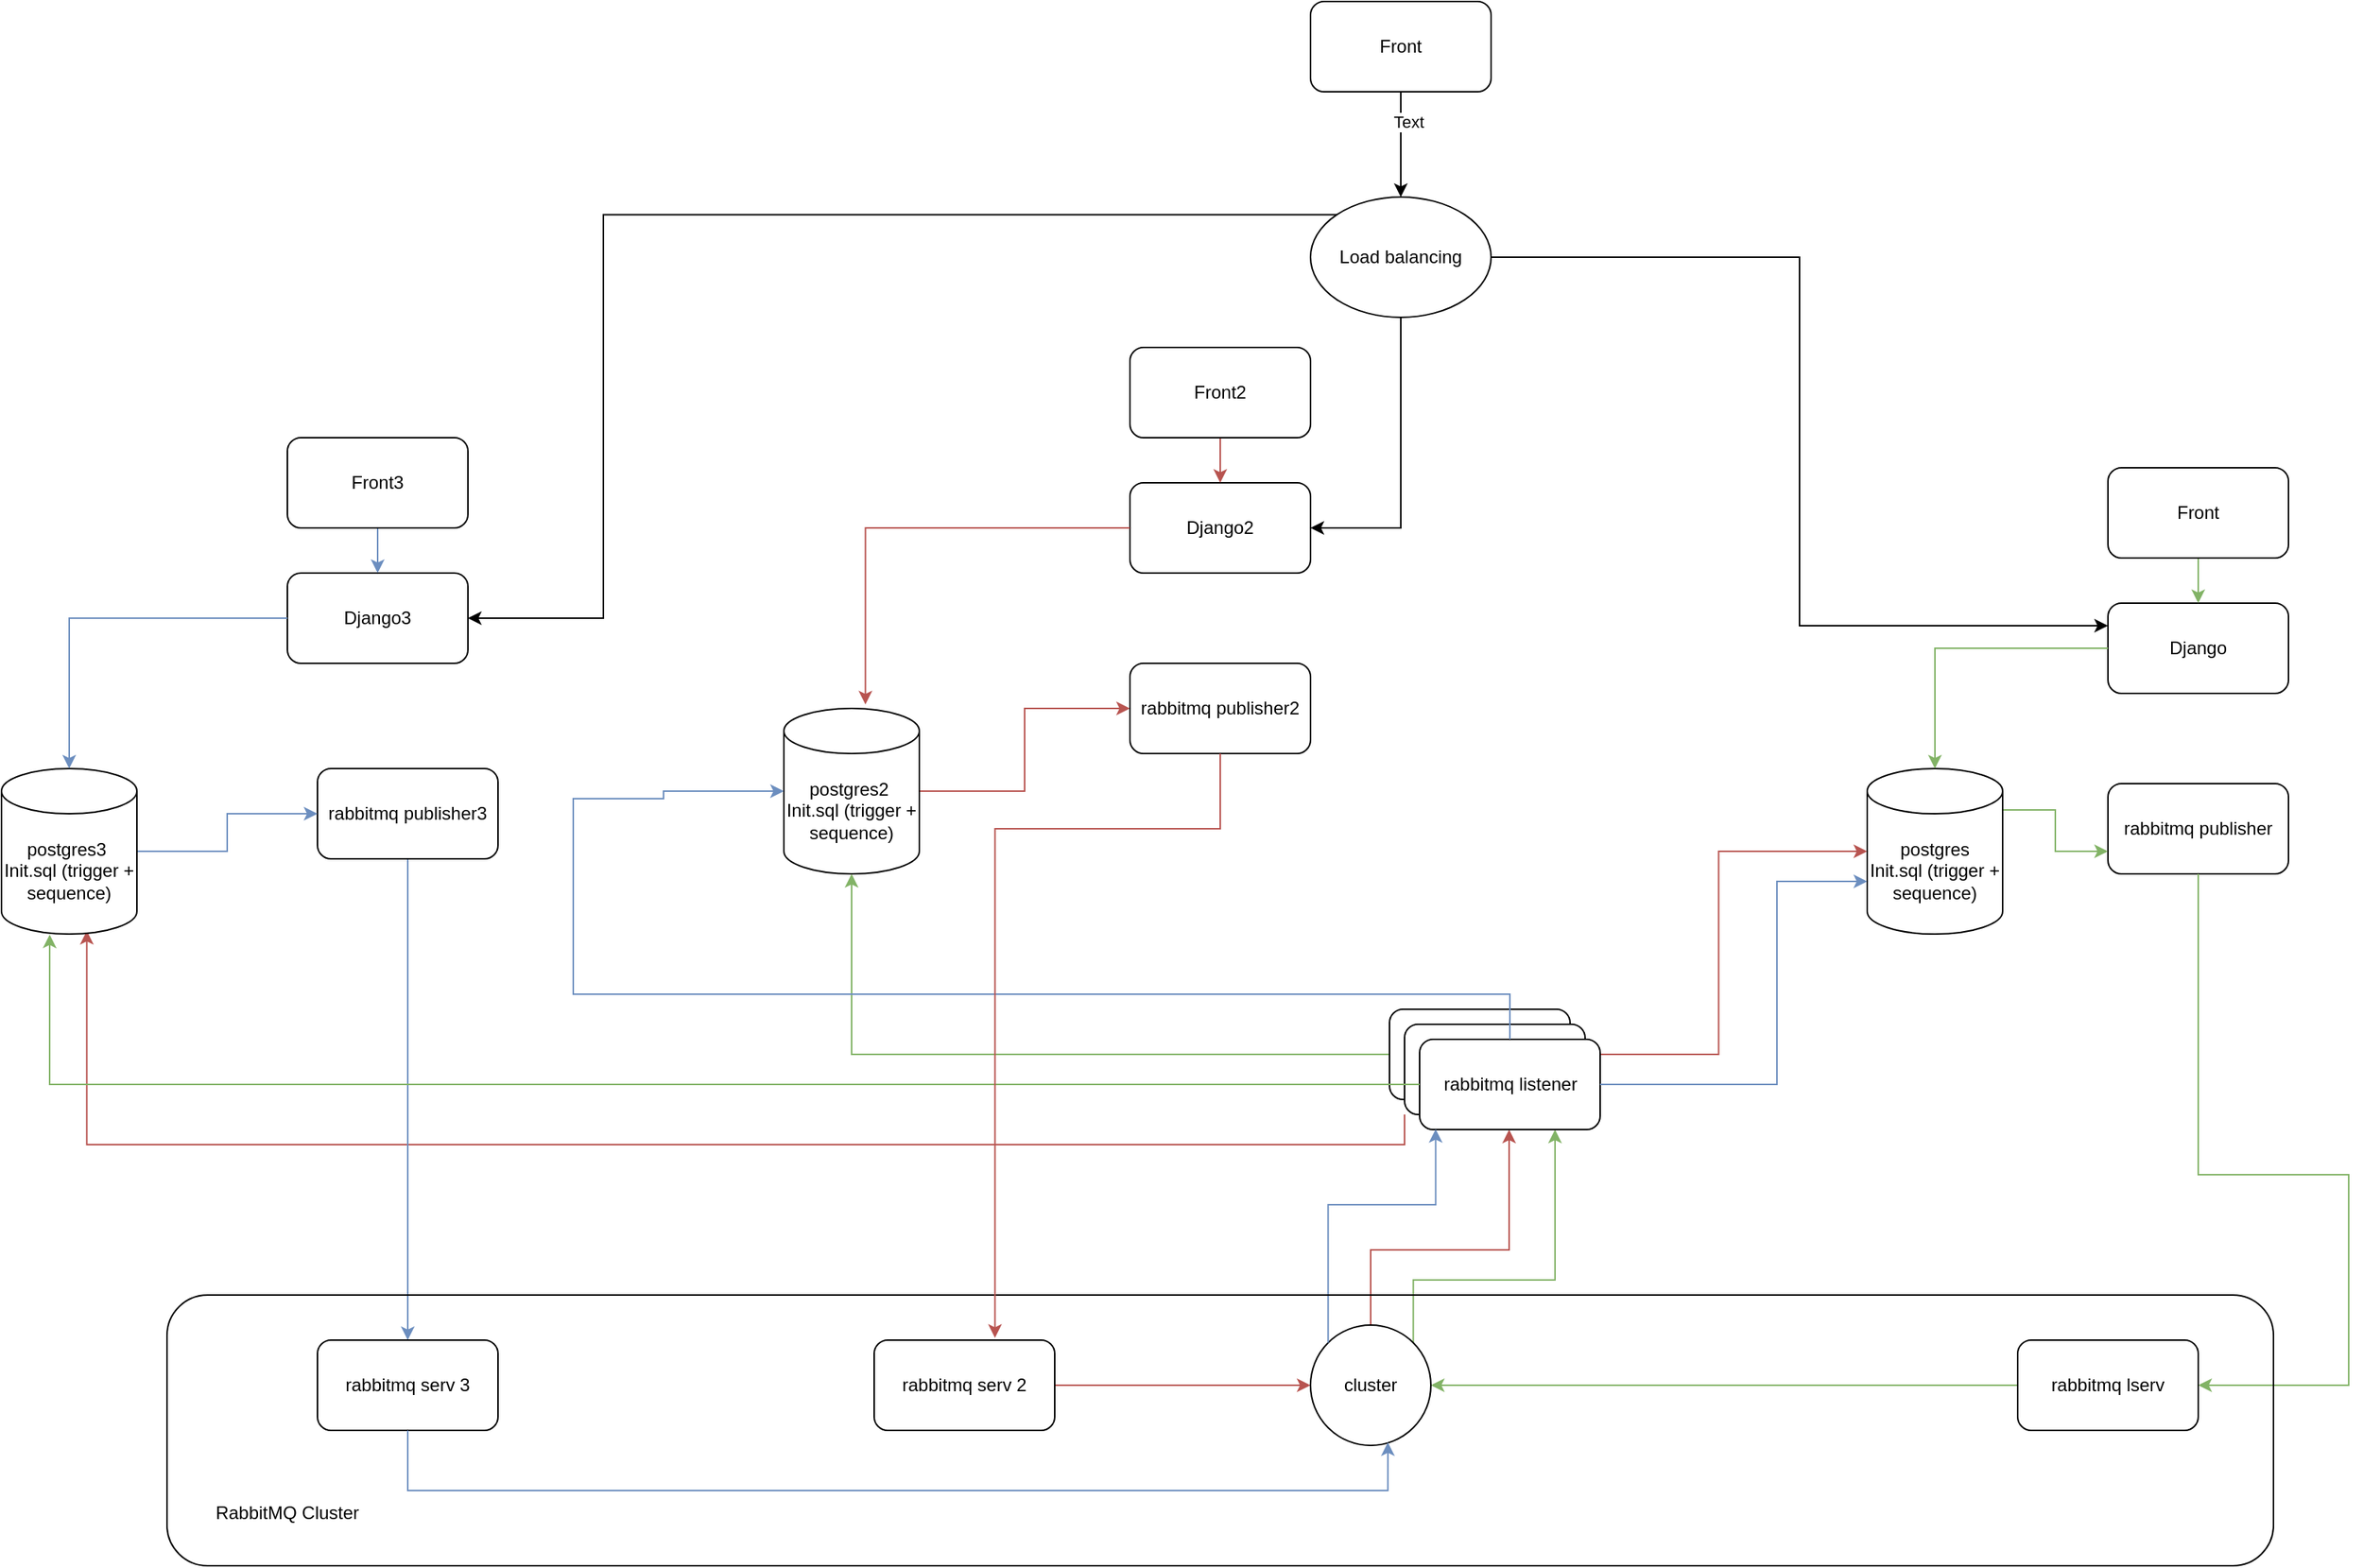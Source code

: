 <mxfile version="22.0.8" type="device">
  <diagram name="Page-1" id="3E8s8puZwwnY_T35vl8T">
    <mxGraphModel dx="1607" dy="2555" grid="1" gridSize="10" guides="1" tooltips="1" connect="1" arrows="1" fold="1" page="1" pageScale="1" pageWidth="1169" pageHeight="1654" math="0" shadow="0">
      <root>
        <mxCell id="0" />
        <mxCell id="1" parent="0" />
        <mxCell id="tT0863pODjU1dEAfrBTs-1" value="Django" style="rounded=1;whiteSpace=wrap;html=1;" parent="1" vertex="1">
          <mxGeometry x="1820" y="-420" width="120" height="60" as="geometry" />
        </mxCell>
        <mxCell id="tT0863pODjU1dEAfrBTs-2" style="edgeStyle=orthogonalEdgeStyle;rounded=0;orthogonalLoop=1;jettySize=auto;html=1;exitX=0.5;exitY=1;exitDx=0;exitDy=0;entryX=0.5;entryY=0;entryDx=0;entryDy=0;fillColor=#d5e8d4;strokeColor=#82b366;" parent="1" source="tT0863pODjU1dEAfrBTs-3" target="tT0863pODjU1dEAfrBTs-1" edge="1">
          <mxGeometry relative="1" as="geometry" />
        </mxCell>
        <mxCell id="tT0863pODjU1dEAfrBTs-3" value="Front" style="rounded=1;whiteSpace=wrap;html=1;" parent="1" vertex="1">
          <mxGeometry x="1820" y="-510" width="120" height="60" as="geometry" />
        </mxCell>
        <mxCell id="tT0863pODjU1dEAfrBTs-5" value="rabbitmq publisher" style="rounded=1;whiteSpace=wrap;html=1;" parent="1" vertex="1">
          <mxGeometry x="1820" y="-300" width="120" height="60" as="geometry" />
        </mxCell>
        <mxCell id="tT0863pODjU1dEAfrBTs-6" style="edgeStyle=orthogonalEdgeStyle;rounded=0;orthogonalLoop=1;jettySize=auto;html=1;entryX=1;entryY=0.5;entryDx=0;entryDy=0;fillColor=#d5e8d4;strokeColor=#82b366;exitX=0.5;exitY=1;exitDx=0;exitDy=0;" parent="1" source="tT0863pODjU1dEAfrBTs-5" target="tT0863pODjU1dEAfrBTs-25" edge="1">
          <mxGeometry relative="1" as="geometry">
            <Array as="points">
              <mxPoint x="1880" y="-40" />
              <mxPoint x="1980" y="-40" />
              <mxPoint x="1980" y="100" />
            </Array>
            <mxPoint x="1880" y="-150" as="sourcePoint" />
          </mxGeometry>
        </mxCell>
        <mxCell id="tT0863pODjU1dEAfrBTs-8" style="edgeStyle=orthogonalEdgeStyle;rounded=0;orthogonalLoop=1;jettySize=auto;html=1;exitX=1;exitY=0;exitDx=0;exitDy=27.5;exitPerimeter=0;entryX=0;entryY=0.75;entryDx=0;entryDy=0;fillColor=#d5e8d4;strokeColor=#82b366;" parent="1" source="tT0863pODjU1dEAfrBTs-9" target="tT0863pODjU1dEAfrBTs-5" edge="1">
          <mxGeometry relative="1" as="geometry" />
        </mxCell>
        <mxCell id="tT0863pODjU1dEAfrBTs-9" value="postgres&lt;br&gt;Init.sql (trigger + sequence)" style="shape=cylinder3;whiteSpace=wrap;html=1;boundedLbl=1;backgroundOutline=1;size=15;" parent="1" vertex="1">
          <mxGeometry x="1660" y="-310" width="90" height="110" as="geometry" />
        </mxCell>
        <mxCell id="tT0863pODjU1dEAfrBTs-11" value="Django2" style="rounded=1;whiteSpace=wrap;html=1;" parent="1" vertex="1">
          <mxGeometry x="1170" y="-500" width="120" height="60" as="geometry" />
        </mxCell>
        <mxCell id="tT0863pODjU1dEAfrBTs-12" style="edgeStyle=orthogonalEdgeStyle;rounded=0;orthogonalLoop=1;jettySize=auto;html=1;exitX=0.5;exitY=1;exitDx=0;exitDy=0;fillColor=#f8cecc;strokeColor=#b85450;" parent="1" source="tT0863pODjU1dEAfrBTs-13" target="tT0863pODjU1dEAfrBTs-11" edge="1">
          <mxGeometry relative="1" as="geometry" />
        </mxCell>
        <mxCell id="tT0863pODjU1dEAfrBTs-13" value="Front2" style="rounded=1;whiteSpace=wrap;html=1;" parent="1" vertex="1">
          <mxGeometry x="1170" y="-590" width="120" height="60" as="geometry" />
        </mxCell>
        <mxCell id="tT0863pODjU1dEAfrBTs-15" value="rabbitmq publisher2" style="rounded=1;whiteSpace=wrap;html=1;" parent="1" vertex="1">
          <mxGeometry x="1170" y="-380" width="120" height="60" as="geometry" />
        </mxCell>
        <mxCell id="tT0863pODjU1dEAfrBTs-18" style="edgeStyle=orthogonalEdgeStyle;rounded=0;orthogonalLoop=1;jettySize=auto;html=1;entryX=0;entryY=0.5;entryDx=0;entryDy=0;fillColor=#f8cecc;strokeColor=#b85450;exitX=1;exitY=0.5;exitDx=0;exitDy=0;exitPerimeter=0;" parent="1" source="tT0863pODjU1dEAfrBTs-19" target="tT0863pODjU1dEAfrBTs-15" edge="1">
          <mxGeometry relative="1" as="geometry">
            <mxPoint x="1042.91" y="-292.02" as="sourcePoint" />
          </mxGeometry>
        </mxCell>
        <mxCell id="tT0863pODjU1dEAfrBTs-19" value="postgres2&amp;nbsp;&lt;br&gt;Init.sql (trigger + sequence)" style="shape=cylinder3;whiteSpace=wrap;html=1;boundedLbl=1;backgroundOutline=1;size=15;" parent="1" vertex="1">
          <mxGeometry x="940" y="-350" width="90" height="110" as="geometry" />
        </mxCell>
        <mxCell id="tT0863pODjU1dEAfrBTs-22" style="edgeStyle=orthogonalEdgeStyle;rounded=0;orthogonalLoop=1;jettySize=auto;html=1;exitX=0;exitY=0.5;exitDx=0;exitDy=0;entryX=0.5;entryY=0;entryDx=0;entryDy=0;entryPerimeter=0;fillColor=#d5e8d4;strokeColor=#82b366;" parent="1" source="tT0863pODjU1dEAfrBTs-1" target="tT0863pODjU1dEAfrBTs-9" edge="1">
          <mxGeometry relative="1" as="geometry" />
        </mxCell>
        <mxCell id="tT0863pODjU1dEAfrBTs-23" style="edgeStyle=orthogonalEdgeStyle;rounded=0;orthogonalLoop=1;jettySize=auto;html=1;fillColor=#f8cecc;strokeColor=#b85450;entryX=0.602;entryY=-0.024;entryDx=0;entryDy=0;entryPerimeter=0;" parent="1" source="tT0863pODjU1dEAfrBTs-11" target="tT0863pODjU1dEAfrBTs-19" edge="1">
          <mxGeometry relative="1" as="geometry">
            <mxPoint x="994.94" y="-360" as="targetPoint" />
          </mxGeometry>
        </mxCell>
        <mxCell id="tT0863pODjU1dEAfrBTs-24" style="edgeStyle=orthogonalEdgeStyle;rounded=0;orthogonalLoop=1;jettySize=auto;html=1;fillColor=#d5e8d4;strokeColor=#82b366;" parent="1" source="tT0863pODjU1dEAfrBTs-25" target="tT0863pODjU1dEAfrBTs-31" edge="1">
          <mxGeometry relative="1" as="geometry">
            <mxPoint x="1630" y="110" as="targetPoint" />
          </mxGeometry>
        </mxCell>
        <mxCell id="tT0863pODjU1dEAfrBTs-25" value="rabbitmq lserv" style="rounded=1;whiteSpace=wrap;html=1;" parent="1" vertex="1">
          <mxGeometry x="1760" y="70" width="120" height="60" as="geometry" />
        </mxCell>
        <mxCell id="tT0863pODjU1dEAfrBTs-27" style="edgeStyle=orthogonalEdgeStyle;rounded=0;orthogonalLoop=1;jettySize=auto;html=1;exitX=1;exitY=0.25;exitDx=0;exitDy=0;entryX=0;entryY=0.5;entryDx=0;entryDy=0;fillColor=#f8cecc;strokeColor=#b85450;" parent="1" source="tT0863pODjU1dEAfrBTs-28" target="tT0863pODjU1dEAfrBTs-31" edge="1">
          <mxGeometry relative="1" as="geometry">
            <Array as="points">
              <mxPoint x="1110" y="100" />
            </Array>
          </mxGeometry>
        </mxCell>
        <mxCell id="tT0863pODjU1dEAfrBTs-28" value="rabbitmq serv 2" style="rounded=1;whiteSpace=wrap;html=1;" parent="1" vertex="1">
          <mxGeometry x="1000" y="70" width="120" height="60" as="geometry" />
        </mxCell>
        <mxCell id="PgGTSGoWYIZz1uouDT9_-28" style="edgeStyle=orthogonalEdgeStyle;rounded=0;orthogonalLoop=1;jettySize=auto;html=1;exitX=1;exitY=0;exitDx=0;exitDy=0;entryX=0.75;entryY=1;entryDx=0;entryDy=0;fillColor=#d5e8d4;strokeColor=#82b366;" edge="1" parent="1" source="tT0863pODjU1dEAfrBTs-31" target="PgGTSGoWYIZz1uouDT9_-2">
          <mxGeometry relative="1" as="geometry">
            <Array as="points">
              <mxPoint x="1358" y="30" />
              <mxPoint x="1452" y="30" />
            </Array>
          </mxGeometry>
        </mxCell>
        <mxCell id="PgGTSGoWYIZz1uouDT9_-29" style="edgeStyle=orthogonalEdgeStyle;rounded=0;orthogonalLoop=1;jettySize=auto;html=1;exitX=0.5;exitY=0;exitDx=0;exitDy=0;fillColor=#f8cecc;strokeColor=#b85450;" edge="1" parent="1" source="tT0863pODjU1dEAfrBTs-31" target="PgGTSGoWYIZz1uouDT9_-2">
          <mxGeometry relative="1" as="geometry">
            <Array as="points">
              <mxPoint x="1330" y="10" />
              <mxPoint x="1422" y="10" />
            </Array>
          </mxGeometry>
        </mxCell>
        <mxCell id="tT0863pODjU1dEAfrBTs-31" value="cluster" style="ellipse;whiteSpace=wrap;html=1;aspect=fixed;" parent="1" vertex="1">
          <mxGeometry x="1290" y="60" width="80" height="80" as="geometry" />
        </mxCell>
        <mxCell id="PgGTSGoWYIZz1uouDT9_-16" style="edgeStyle=orthogonalEdgeStyle;rounded=0;orthogonalLoop=1;jettySize=auto;html=1;exitX=0;exitY=0;exitDx=0;exitDy=0;entryX=1;entryY=0.5;entryDx=0;entryDy=0;" edge="1" parent="1" source="tT0863pODjU1dEAfrBTs-37" target="PgGTSGoWYIZz1uouDT9_-3">
          <mxGeometry relative="1" as="geometry">
            <Array as="points">
              <mxPoint x="820" y="-678" />
              <mxPoint x="820" y="-410" />
            </Array>
          </mxGeometry>
        </mxCell>
        <mxCell id="PgGTSGoWYIZz1uouDT9_-17" style="edgeStyle=orthogonalEdgeStyle;rounded=0;orthogonalLoop=1;jettySize=auto;html=1;entryX=0;entryY=0.25;entryDx=0;entryDy=0;" edge="1" parent="1" source="tT0863pODjU1dEAfrBTs-37" target="tT0863pODjU1dEAfrBTs-1">
          <mxGeometry relative="1" as="geometry" />
        </mxCell>
        <mxCell id="PgGTSGoWYIZz1uouDT9_-36" style="edgeStyle=orthogonalEdgeStyle;rounded=0;orthogonalLoop=1;jettySize=auto;html=1;entryX=1;entryY=0.5;entryDx=0;entryDy=0;" edge="1" parent="1" source="tT0863pODjU1dEAfrBTs-37" target="tT0863pODjU1dEAfrBTs-11">
          <mxGeometry relative="1" as="geometry" />
        </mxCell>
        <mxCell id="tT0863pODjU1dEAfrBTs-37" value="Load balancing" style="ellipse;whiteSpace=wrap;html=1;" parent="1" vertex="1">
          <mxGeometry x="1290" y="-690" width="120" height="80" as="geometry" />
        </mxCell>
        <mxCell id="tT0863pODjU1dEAfrBTs-38" style="edgeStyle=orthogonalEdgeStyle;rounded=0;orthogonalLoop=1;jettySize=auto;html=1;" parent="1" source="tT0863pODjU1dEAfrBTs-40" target="tT0863pODjU1dEAfrBTs-37" edge="1">
          <mxGeometry relative="1" as="geometry" />
        </mxCell>
        <mxCell id="tT0863pODjU1dEAfrBTs-39" value="Text" style="edgeLabel;html=1;align=center;verticalAlign=middle;resizable=0;points=[];" parent="tT0863pODjU1dEAfrBTs-38" vertex="1" connectable="0">
          <mxGeometry x="-0.447" y="5" relative="1" as="geometry">
            <mxPoint as="offset" />
          </mxGeometry>
        </mxCell>
        <mxCell id="tT0863pODjU1dEAfrBTs-40" value="Front" style="rounded=1;whiteSpace=wrap;html=1;" parent="1" vertex="1">
          <mxGeometry x="1290" y="-820" width="120" height="60" as="geometry" />
        </mxCell>
        <mxCell id="tT0863pODjU1dEAfrBTs-72" style="edgeStyle=orthogonalEdgeStyle;rounded=0;orthogonalLoop=1;jettySize=auto;html=1;fillColor=#d5e8d4;strokeColor=#82b366;" parent="1" source="tT0863pODjU1dEAfrBTs-65" target="tT0863pODjU1dEAfrBTs-19" edge="1">
          <mxGeometry relative="1" as="geometry" />
        </mxCell>
        <mxCell id="tT0863pODjU1dEAfrBTs-65" value="rabbitmq listener" style="rounded=1;whiteSpace=wrap;html=1;" parent="1" vertex="1">
          <mxGeometry x="1342.5" y="-150" width="120" height="60" as="geometry" />
        </mxCell>
        <mxCell id="tT0863pODjU1dEAfrBTs-69" style="edgeStyle=orthogonalEdgeStyle;rounded=0;orthogonalLoop=1;jettySize=auto;html=1;entryX=0;entryY=0.5;entryDx=0;entryDy=0;entryPerimeter=0;fillColor=#f8cecc;strokeColor=#b85450;" parent="1" source="tT0863pODjU1dEAfrBTs-65" target="tT0863pODjU1dEAfrBTs-9" edge="1">
          <mxGeometry relative="1" as="geometry" />
        </mxCell>
        <mxCell id="tT0863pODjU1dEAfrBTs-77" value="RabbitMQ Cluster" style="text;html=1;strokeColor=none;fillColor=none;align=center;verticalAlign=middle;whiteSpace=wrap;rounded=0;" parent="1" vertex="1">
          <mxGeometry x="540" y="170" width="140" height="30" as="geometry" />
        </mxCell>
        <mxCell id="PgGTSGoWYIZz1uouDT9_-21" style="edgeStyle=orthogonalEdgeStyle;rounded=0;orthogonalLoop=1;jettySize=auto;html=1;exitX=0;exitY=1;exitDx=0;exitDy=0;fillColor=#f8cecc;strokeColor=#b85450;entryX=0.63;entryY=0.981;entryDx=0;entryDy=0;entryPerimeter=0;" edge="1" parent="1" source="PgGTSGoWYIZz1uouDT9_-1" target="PgGTSGoWYIZz1uouDT9_-10">
          <mxGeometry relative="1" as="geometry">
            <mxPoint x="470" y="-190" as="targetPoint" />
          </mxGeometry>
        </mxCell>
        <mxCell id="PgGTSGoWYIZz1uouDT9_-1" value="rabbitmq listener" style="rounded=1;whiteSpace=wrap;html=1;" vertex="1" parent="1">
          <mxGeometry x="1352.5" y="-140" width="120" height="60" as="geometry" />
        </mxCell>
        <mxCell id="PgGTSGoWYIZz1uouDT9_-2" value="rabbitmq listener" style="rounded=1;whiteSpace=wrap;html=1;" vertex="1" parent="1">
          <mxGeometry x="1362.5" y="-130" width="120" height="60" as="geometry" />
        </mxCell>
        <mxCell id="PgGTSGoWYIZz1uouDT9_-3" value="Django3" style="rounded=1;whiteSpace=wrap;html=1;" vertex="1" parent="1">
          <mxGeometry x="610" y="-440" width="120" height="60" as="geometry" />
        </mxCell>
        <mxCell id="PgGTSGoWYIZz1uouDT9_-22" style="edgeStyle=orthogonalEdgeStyle;rounded=0;orthogonalLoop=1;jettySize=auto;html=1;exitX=0.5;exitY=1;exitDx=0;exitDy=0;entryX=0.5;entryY=0;entryDx=0;entryDy=0;fillColor=#dae8fc;strokeColor=#6c8ebf;" edge="1" parent="1" source="PgGTSGoWYIZz1uouDT9_-5" target="PgGTSGoWYIZz1uouDT9_-3">
          <mxGeometry relative="1" as="geometry" />
        </mxCell>
        <mxCell id="PgGTSGoWYIZz1uouDT9_-5" value="Front3" style="rounded=1;whiteSpace=wrap;html=1;" vertex="1" parent="1">
          <mxGeometry x="610" y="-530" width="120" height="60" as="geometry" />
        </mxCell>
        <mxCell id="PgGTSGoWYIZz1uouDT9_-26" style="edgeStyle=orthogonalEdgeStyle;rounded=0;orthogonalLoop=1;jettySize=auto;html=1;fillColor=#dae8fc;strokeColor=#6c8ebf;" edge="1" parent="1" source="PgGTSGoWYIZz1uouDT9_-8" target="PgGTSGoWYIZz1uouDT9_-19">
          <mxGeometry relative="1" as="geometry" />
        </mxCell>
        <mxCell id="PgGTSGoWYIZz1uouDT9_-8" value="rabbitmq publisher3" style="rounded=1;whiteSpace=wrap;html=1;" vertex="1" parent="1">
          <mxGeometry x="630" y="-310" width="120" height="60" as="geometry" />
        </mxCell>
        <mxCell id="PgGTSGoWYIZz1uouDT9_-24" style="edgeStyle=orthogonalEdgeStyle;rounded=0;orthogonalLoop=1;jettySize=auto;html=1;fillColor=#dae8fc;strokeColor=#6c8ebf;" edge="1" parent="1" source="PgGTSGoWYIZz1uouDT9_-10" target="PgGTSGoWYIZz1uouDT9_-8">
          <mxGeometry relative="1" as="geometry" />
        </mxCell>
        <mxCell id="PgGTSGoWYIZz1uouDT9_-10" value="postgres3&amp;nbsp;&lt;br&gt;Init.sql (trigger + sequence)" style="shape=cylinder3;whiteSpace=wrap;html=1;boundedLbl=1;backgroundOutline=1;size=15;" vertex="1" parent="1">
          <mxGeometry x="420" y="-310" width="90" height="110" as="geometry" />
        </mxCell>
        <mxCell id="PgGTSGoWYIZz1uouDT9_-19" value="rabbitmq serv 3" style="rounded=1;whiteSpace=wrap;html=1;" vertex="1" parent="1">
          <mxGeometry x="630" y="70" width="120" height="60" as="geometry" />
        </mxCell>
        <mxCell id="PgGTSGoWYIZz1uouDT9_-20" style="edgeStyle=orthogonalEdgeStyle;rounded=0;orthogonalLoop=1;jettySize=auto;html=1;entryX=0.356;entryY=1.003;entryDx=0;entryDy=0;entryPerimeter=0;fillColor=#d5e8d4;strokeColor=#82b366;" edge="1" parent="1" source="PgGTSGoWYIZz1uouDT9_-2" target="PgGTSGoWYIZz1uouDT9_-10">
          <mxGeometry relative="1" as="geometry" />
        </mxCell>
        <mxCell id="PgGTSGoWYIZz1uouDT9_-23" style="edgeStyle=orthogonalEdgeStyle;rounded=0;orthogonalLoop=1;jettySize=auto;html=1;entryX=0.5;entryY=0;entryDx=0;entryDy=0;entryPerimeter=0;fillColor=#dae8fc;strokeColor=#6c8ebf;" edge="1" parent="1" source="PgGTSGoWYIZz1uouDT9_-3" target="PgGTSGoWYIZz1uouDT9_-10">
          <mxGeometry relative="1" as="geometry" />
        </mxCell>
        <mxCell id="PgGTSGoWYIZz1uouDT9_-27" style="edgeStyle=orthogonalEdgeStyle;rounded=0;orthogonalLoop=1;jettySize=auto;html=1;exitX=0.5;exitY=1;exitDx=0;exitDy=0;entryX=0.643;entryY=0.974;entryDx=0;entryDy=0;entryPerimeter=0;fillColor=#dae8fc;strokeColor=#6c8ebf;" edge="1" parent="1" source="PgGTSGoWYIZz1uouDT9_-19" target="tT0863pODjU1dEAfrBTs-31">
          <mxGeometry relative="1" as="geometry">
            <Array as="points">
              <mxPoint x="690" y="170" />
              <mxPoint x="1341" y="170" />
            </Array>
          </mxGeometry>
        </mxCell>
        <mxCell id="PgGTSGoWYIZz1uouDT9_-30" style="edgeStyle=orthogonalEdgeStyle;rounded=0;orthogonalLoop=1;jettySize=auto;html=1;exitX=0;exitY=0;exitDx=0;exitDy=0;entryX=0.089;entryY=0.995;entryDx=0;entryDy=0;entryPerimeter=0;fillColor=#dae8fc;strokeColor=#6c8ebf;" edge="1" parent="1" source="tT0863pODjU1dEAfrBTs-31" target="PgGTSGoWYIZz1uouDT9_-2">
          <mxGeometry relative="1" as="geometry">
            <Array as="points">
              <mxPoint x="1302" y="-20" />
              <mxPoint x="1373" y="-20" />
            </Array>
          </mxGeometry>
        </mxCell>
        <mxCell id="PgGTSGoWYIZz1uouDT9_-31" style="edgeStyle=orthogonalEdgeStyle;rounded=0;orthogonalLoop=1;jettySize=auto;html=1;entryX=0;entryY=0;entryDx=0;entryDy=75;entryPerimeter=0;fillColor=#dae8fc;strokeColor=#6c8ebf;" edge="1" parent="1" source="PgGTSGoWYIZz1uouDT9_-2" target="tT0863pODjU1dEAfrBTs-9">
          <mxGeometry relative="1" as="geometry">
            <Array as="points">
              <mxPoint x="1600" y="-100" />
              <mxPoint x="1600" y="-235" />
            </Array>
          </mxGeometry>
        </mxCell>
        <mxCell id="PgGTSGoWYIZz1uouDT9_-32" style="edgeStyle=orthogonalEdgeStyle;rounded=0;orthogonalLoop=1;jettySize=auto;html=1;fillColor=#dae8fc;strokeColor=#6c8ebf;entryX=0;entryY=0.5;entryDx=0;entryDy=0;entryPerimeter=0;" edge="1" parent="1" source="PgGTSGoWYIZz1uouDT9_-2" target="tT0863pODjU1dEAfrBTs-19">
          <mxGeometry relative="1" as="geometry">
            <mxPoint x="850" y="-290" as="targetPoint" />
            <Array as="points">
              <mxPoint x="1423" y="-160" />
              <mxPoint x="800" y="-160" />
              <mxPoint x="800" y="-290" />
              <mxPoint x="860" y="-290" />
              <mxPoint x="860" y="-295" />
            </Array>
          </mxGeometry>
        </mxCell>
        <mxCell id="tT0863pODjU1dEAfrBTs-76" value="" style="rounded=1;whiteSpace=wrap;html=1;fillColor=none;" parent="1" vertex="1">
          <mxGeometry x="530" y="40" width="1400" height="180" as="geometry" />
        </mxCell>
        <mxCell id="PgGTSGoWYIZz1uouDT9_-35" style="edgeStyle=orthogonalEdgeStyle;rounded=0;orthogonalLoop=1;jettySize=auto;html=1;exitX=0.5;exitY=1;exitDx=0;exitDy=0;fillColor=#f8cecc;strokeColor=#b85450;entryX=0.669;entryY=-0.025;entryDx=0;entryDy=0;entryPerimeter=0;" edge="1" parent="1" source="tT0863pODjU1dEAfrBTs-15" target="tT0863pODjU1dEAfrBTs-28">
          <mxGeometry relative="1" as="geometry">
            <mxPoint x="1080" y="60" as="targetPoint" />
            <Array as="points">
              <mxPoint x="1080" y="-270" />
            </Array>
          </mxGeometry>
        </mxCell>
      </root>
    </mxGraphModel>
  </diagram>
</mxfile>
